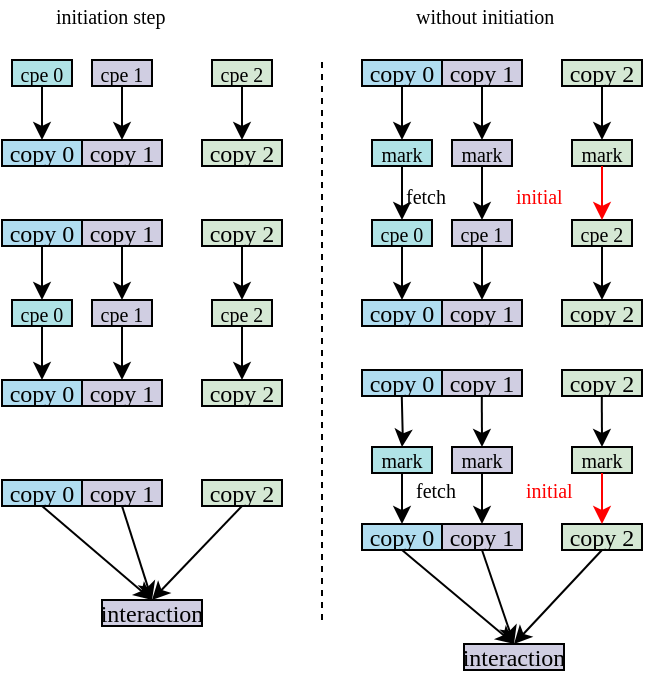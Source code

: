 <mxfile version="10.6.3" type="github"><diagram id="BT2IkTJjwHAtIr4TytZR" name="Page-1"><mxGraphModel dx="630" dy="403" grid="1" gridSize="10" guides="1" tooltips="1" connect="1" arrows="1" fold="1" page="1" pageScale="1" pageWidth="350" pageHeight="1100" math="1" shadow="0"><root><mxCell id="0"/><mxCell id="1" parent="0"/><mxCell id="nfujlJy4n-INpNRVUgJf-1" value="&lt;span&gt;copy 0&lt;/span&gt;" style="rounded=0;whiteSpace=wrap;html=1;fillColor=#b1ddf0;strokeColor=#000000;fontFamily=Times New Roman;" parent="1" vertex="1"><mxGeometry x="10" y="140" width="40" height="13" as="geometry"/></mxCell><mxCell id="nfujlJy4n-INpNRVUgJf-8" value="&lt;span&gt;copy 1&lt;/span&gt;" style="rounded=0;whiteSpace=wrap;html=1;fillColor=#d0cee2;strokeColor=#000000;fontFamily=Times New Roman;" parent="1" vertex="1"><mxGeometry x="50" y="140" width="40" height="13" as="geometry"/></mxCell><mxCell id="nfujlJy4n-INpNRVUgJf-9" value="&lt;span&gt;copy 2&lt;/span&gt;" style="rounded=0;whiteSpace=wrap;html=1;fillColor=#d5e8d4;strokeColor=#000000;fontFamily=Times New Roman;" parent="1" vertex="1"><mxGeometry x="110" y="140" width="40" height="13" as="geometry"/></mxCell><mxCell id="nfujlJy4n-INpNRVUgJf-23" value="&lt;span&gt;copy 0&lt;/span&gt;" style="rounded=0;whiteSpace=wrap;html=1;fillColor=#b1ddf0;strokeColor=#000000;fontFamily=Times New Roman;" parent="1" vertex="1"><mxGeometry x="10" y="180" width="40" height="13" as="geometry"/></mxCell><mxCell id="nfujlJy4n-INpNRVUgJf-24" value="cpe 0" style="rounded=0;whiteSpace=wrap;html=1;fillColor=#b0e3e6;strokeColor=#000000;fontSize=10;fontFamily=Times New Roman;" parent="1" vertex="1"><mxGeometry x="15" y="220" width="30" height="13" as="geometry"/></mxCell><mxCell id="nfujlJy4n-INpNRVUgJf-51" value="" style="edgeStyle=orthogonalEdgeStyle;rounded=0;orthogonalLoop=1;jettySize=auto;html=1;strokeColor=#000000;fontSize=10;fontFamily=Times New Roman;entryX=0.5;entryY=0;entryDx=0;entryDy=0;" parent="1" source="nfujlJy4n-INpNRVUgJf-25" target="nfujlJy4n-INpNRVUgJf-46" edge="1"><mxGeometry relative="1" as="geometry"><mxPoint x="130" y="260" as="targetPoint"/></mxGeometry></mxCell><mxCell id="nfujlJy4n-INpNRVUgJf-25" value="&lt;span&gt;cpe 2&lt;/span&gt;" style="rounded=0;whiteSpace=wrap;html=1;fillColor=#d5e8d4;strokeColor=#000000;fontSize=10;fontFamily=Times New Roman;" parent="1" vertex="1"><mxGeometry x="115" y="220" width="30" height="13" as="geometry"/></mxCell><mxCell id="nfujlJy4n-INpNRVUgJf-26" value="&lt;span&gt;cpe 1&lt;/span&gt;" style="rounded=0;whiteSpace=wrap;html=1;fillColor=#d0cee2;strokeColor=#000000;fontSize=10;fontFamily=Times New Roman;" parent="1" vertex="1"><mxGeometry x="55" y="220" width="30" height="13" as="geometry"/></mxCell><mxCell id="nfujlJy4n-INpNRVUgJf-27" value="&lt;span&gt;copy 1&lt;/span&gt;" style="rounded=0;whiteSpace=wrap;html=1;fillColor=#d0cee2;strokeColor=#000000;fontFamily=Times New Roman;" parent="1" vertex="1"><mxGeometry x="50" y="180" width="40" height="13" as="geometry"/></mxCell><mxCell id="nfujlJy4n-INpNRVUgJf-28" value="copy 2" style="rounded=0;whiteSpace=wrap;html=1;fillColor=#d5e8d4;strokeColor=#000000;fontFamily=Times New Roman;" parent="1" vertex="1"><mxGeometry x="110" y="180" width="40" height="13" as="geometry"/></mxCell><mxCell id="nfujlJy4n-INpNRVUgJf-41" value="" style="edgeStyle=orthogonalEdgeStyle;rounded=0;orthogonalLoop=1;jettySize=auto;html=1;strokeColor=#000000;fontSize=10;exitX=0.5;exitY=1;exitDx=0;exitDy=0;fontFamily=Times New Roman;" parent="1" source="nfujlJy4n-INpNRVUgJf-27" edge="1"><mxGeometry relative="1" as="geometry"><mxPoint x="70" y="200" as="sourcePoint"/><mxPoint x="70" y="220" as="targetPoint"/></mxGeometry></mxCell><mxCell id="nfujlJy4n-INpNRVUgJf-42" value="" style="edgeStyle=orthogonalEdgeStyle;rounded=0;orthogonalLoop=1;jettySize=auto;html=1;strokeColor=#000000;fontSize=10;exitX=0.5;exitY=1;exitDx=0;exitDy=0;entryX=0.5;entryY=0;entryDx=0;entryDy=0;fontFamily=Times New Roman;" parent="1" source="nfujlJy4n-INpNRVUgJf-28" target="nfujlJy4n-INpNRVUgJf-25" edge="1"><mxGeometry relative="1" as="geometry"><mxPoint x="79.935" y="203.032" as="sourcePoint"/><mxPoint x="130" y="210" as="targetPoint"/></mxGeometry></mxCell><mxCell id="nfujlJy4n-INpNRVUgJf-44" value="&lt;span&gt;copy 0&lt;/span&gt;" style="rounded=0;whiteSpace=wrap;html=1;fillColor=#b1ddf0;strokeColor=#000000;fontFamily=Times New Roman;" parent="1" vertex="1"><mxGeometry x="10" y="260" width="40" height="13" as="geometry"/></mxCell><mxCell id="nfujlJy4n-INpNRVUgJf-45" value="&lt;span&gt;copy 1&lt;/span&gt;" style="rounded=0;whiteSpace=wrap;html=1;fillColor=#d0cee2;strokeColor=#000000;fontFamily=Times New Roman;" parent="1" vertex="1"><mxGeometry x="50" y="260" width="40" height="13" as="geometry"/></mxCell><mxCell id="nfujlJy4n-INpNRVUgJf-46" value="&lt;span&gt;copy 2&lt;/span&gt;" style="rounded=0;whiteSpace=wrap;html=1;fillColor=#d5e8d4;strokeColor=#000000;fontFamily=Times New Roman;" parent="1" vertex="1"><mxGeometry x="110" y="260" width="40" height="13" as="geometry"/></mxCell><mxCell id="nfujlJy4n-INpNRVUgJf-47" value="" style="edgeStyle=orthogonalEdgeStyle;rounded=0;orthogonalLoop=1;jettySize=auto;html=1;strokeColor=#000000;fontSize=10;entryX=0.5;entryY=0;entryDx=0;entryDy=0;exitX=0.5;exitY=1;exitDx=0;exitDy=0;fontFamily=Times New Roman;" parent="1" source="nfujlJy4n-INpNRVUgJf-24" target="nfujlJy4n-INpNRVUgJf-44" edge="1"><mxGeometry relative="1" as="geometry"><mxPoint x="30" y="230" as="sourcePoint"/><mxPoint x="30" y="237" as="targetPoint"/></mxGeometry></mxCell><mxCell id="nfujlJy4n-INpNRVUgJf-49" value="" style="edgeStyle=orthogonalEdgeStyle;rounded=0;orthogonalLoop=1;jettySize=auto;html=1;strokeColor=#000000;fontSize=10;entryX=0.5;entryY=0;entryDx=0;entryDy=0;exitX=0.5;exitY=1;exitDx=0;exitDy=0;fontFamily=Times New Roman;" parent="1" source="nfujlJy4n-INpNRVUgJf-26" target="nfujlJy4n-INpNRVUgJf-45" edge="1"><mxGeometry relative="1" as="geometry"><mxPoint x="70" y="220" as="sourcePoint"/><mxPoint x="69.99" y="237.078" as="targetPoint"/></mxGeometry></mxCell><mxCell id="nfujlJy4n-INpNRVUgJf-55" value="&lt;span&gt;copy 0&lt;/span&gt;" style="rounded=0;whiteSpace=wrap;html=1;fillColor=#b1ddf0;strokeColor=#000000;fontFamily=Times New Roman;" parent="1" vertex="1"><mxGeometry x="10" y="310" width="40" height="13" as="geometry"/></mxCell><mxCell id="nfujlJy4n-INpNRVUgJf-56" value="&lt;span&gt;copy 1&lt;/span&gt;" style="rounded=0;whiteSpace=wrap;html=1;fillColor=#d0cee2;strokeColor=#000000;fontFamily=Times New Roman;" parent="1" vertex="1"><mxGeometry x="50" y="310" width="40" height="13" as="geometry"/></mxCell><mxCell id="nfujlJy4n-INpNRVUgJf-57" value="&lt;span&gt;copy 2&lt;/span&gt;" style="rounded=0;whiteSpace=wrap;html=1;fillColor=#d5e8d4;strokeColor=#000000;fontFamily=Times New Roman;" parent="1" vertex="1"><mxGeometry x="110" y="310" width="40" height="13" as="geometry"/></mxCell><mxCell id="nfujlJy4n-INpNRVUgJf-59" value="&lt;span&gt;interaction&lt;/span&gt;" style="rounded=0;whiteSpace=wrap;html=1;fillColor=#d0cee2;strokeColor=#000000;fontFamily=Times New Roman;" parent="1" vertex="1"><mxGeometry x="60" y="370" width="50" height="13" as="geometry"/></mxCell><mxCell id="nfujlJy4n-INpNRVUgJf-60" value="" style="endArrow=classic;html=1;strokeColor=#000000;fontSize=10;entryX=0.5;entryY=0;entryDx=0;entryDy=0;exitX=0.5;exitY=1;exitDx=0;exitDy=0;fontFamily=Times New Roman;" parent="1" source="nfujlJy4n-INpNRVUgJf-55" target="nfujlJy4n-INpNRVUgJf-59" edge="1"><mxGeometry width="50" height="50" relative="1" as="geometry"><mxPoint x="10" y="450" as="sourcePoint"/><mxPoint x="60" y="400" as="targetPoint"/></mxGeometry></mxCell><mxCell id="nfujlJy4n-INpNRVUgJf-61" value="" style="endArrow=classic;html=1;strokeColor=#000000;fontSize=10;entryX=0.5;entryY=0;entryDx=0;entryDy=0;exitX=0.5;exitY=1;exitDx=0;exitDy=0;fontFamily=Times New Roman;" parent="1" source="nfujlJy4n-INpNRVUgJf-56" target="nfujlJy4n-INpNRVUgJf-59" edge="1"><mxGeometry width="50" height="50" relative="1" as="geometry"><mxPoint x="40.238" y="333.095" as="sourcePoint"/><mxPoint x="95" y="380.238" as="targetPoint"/></mxGeometry></mxCell><mxCell id="nfujlJy4n-INpNRVUgJf-62" value="" style="endArrow=classic;html=1;strokeColor=#000000;fontSize=10;entryX=0.5;entryY=0;entryDx=0;entryDy=0;exitX=0.5;exitY=1;exitDx=0;exitDy=0;fontFamily=Times New Roman;" parent="1" source="nfujlJy4n-INpNRVUgJf-57" target="nfujlJy4n-INpNRVUgJf-59" edge="1"><mxGeometry width="50" height="50" relative="1" as="geometry"><mxPoint x="80.238" y="333.095" as="sourcePoint"/><mxPoint x="95" y="380.238" as="targetPoint"/></mxGeometry></mxCell><mxCell id="nfujlJy4n-INpNRVUgJf-64" value="&lt;span&gt;copy 0&lt;/span&gt;" style="rounded=0;whiteSpace=wrap;html=1;fillColor=#b1ddf0;strokeColor=#000000;fontFamily=Times New Roman;" parent="1" vertex="1"><mxGeometry x="190" y="100" width="40" height="13" as="geometry"/></mxCell><mxCell id="nfujlJy4n-INpNRVUgJf-68" value="&lt;span&gt;copy 1&lt;/span&gt;" style="rounded=0;whiteSpace=wrap;html=1;fillColor=#d0cee2;strokeColor=#000000;fontFamily=Times New Roman;" parent="1" vertex="1"><mxGeometry x="230" y="100" width="40" height="13" as="geometry"/></mxCell><mxCell id="nfujlJy4n-INpNRVUgJf-69" value="&lt;span&gt;copy 2&lt;/span&gt;" style="rounded=0;whiteSpace=wrap;html=1;fillColor=#d5e8d4;strokeColor=#000000;fontFamily=Times New Roman;" parent="1" vertex="1"><mxGeometry x="290" y="100" width="40" height="13" as="geometry"/></mxCell><mxCell id="nfujlJy4n-INpNRVUgJf-82" value="&lt;span&gt;copy 0&lt;/span&gt;" style="rounded=0;whiteSpace=wrap;html=1;fillColor=#b1ddf0;strokeColor=#000000;fontFamily=Times New Roman;" parent="1" vertex="1"><mxGeometry x="190" y="220" width="40" height="13" as="geometry"/></mxCell><mxCell id="nfujlJy4n-INpNRVUgJf-83" value="&lt;span&gt;copy 1&lt;/span&gt;" style="rounded=0;whiteSpace=wrap;html=1;fillColor=#d0cee2;strokeColor=#000000;fontFamily=Times New Roman;" parent="1" vertex="1"><mxGeometry x="230" y="220" width="40" height="13" as="geometry"/></mxCell><mxCell id="nfujlJy4n-INpNRVUgJf-84" value="&lt;span&gt;copy 2&lt;/span&gt;" style="rounded=0;whiteSpace=wrap;html=1;fillColor=#d5e8d4;strokeColor=#000000;fontFamily=Times New Roman;" parent="1" vertex="1"><mxGeometry x="290" y="220" width="40" height="13" as="geometry"/></mxCell><mxCell id="nfujlJy4n-INpNRVUgJf-87" value="&lt;span&gt;copy 0&lt;/span&gt;" style="rounded=0;whiteSpace=wrap;html=1;fillColor=#b1ddf0;strokeColor=#000000;fontFamily=Times New Roman;" parent="1" vertex="1"><mxGeometry x="190" y="332" width="40" height="13" as="geometry"/></mxCell><mxCell id="nfujlJy4n-INpNRVUgJf-88" value="&lt;span&gt;copy 1&lt;/span&gt;" style="rounded=0;whiteSpace=wrap;html=1;fillColor=#d0cee2;strokeColor=#000000;fontFamily=Times New Roman;" parent="1" vertex="1"><mxGeometry x="230" y="332" width="40" height="13" as="geometry"/></mxCell><mxCell id="nfujlJy4n-INpNRVUgJf-89" value="&lt;span&gt;copy 2&lt;/span&gt;" style="rounded=0;whiteSpace=wrap;html=1;fillColor=#d5e8d4;strokeColor=#000000;fontFamily=Times New Roman;" parent="1" vertex="1"><mxGeometry x="290" y="332" width="40" height="13" as="geometry"/></mxCell><mxCell id="nfujlJy4n-INpNRVUgJf-90" value="interaction&lt;br&gt;" style="rounded=0;whiteSpace=wrap;html=1;fillColor=#d0cee2;strokeColor=#000000;fontFamily=Times New Roman;" parent="1" vertex="1"><mxGeometry x="241" y="392" width="50" height="13" as="geometry"/></mxCell><mxCell id="nfujlJy4n-INpNRVUgJf-91" value="" style="endArrow=classic;html=1;strokeColor=#000000;fontSize=10;entryX=0.5;entryY=0;entryDx=0;entryDy=0;exitX=0.5;exitY=1;exitDx=0;exitDy=0;fontFamily=Times New Roman;" parent="1" source="nfujlJy4n-INpNRVUgJf-87" target="nfujlJy4n-INpNRVUgJf-90" edge="1"><mxGeometry width="50" height="50" relative="1" as="geometry"><mxPoint x="190" y="472" as="sourcePoint"/><mxPoint x="240" y="422" as="targetPoint"/></mxGeometry></mxCell><mxCell id="nfujlJy4n-INpNRVUgJf-92" value="" style="endArrow=classic;html=1;strokeColor=#000000;fontSize=10;entryX=0.5;entryY=0;entryDx=0;entryDy=0;exitX=0.5;exitY=1;exitDx=0;exitDy=0;fontFamily=Times New Roman;" parent="1" source="nfujlJy4n-INpNRVUgJf-88" target="nfujlJy4n-INpNRVUgJf-90" edge="1"><mxGeometry width="50" height="50" relative="1" as="geometry"><mxPoint x="220.238" y="355.095" as="sourcePoint"/><mxPoint x="275" y="402.238" as="targetPoint"/></mxGeometry></mxCell><mxCell id="nfujlJy4n-INpNRVUgJf-93" value="" style="endArrow=classic;html=1;strokeColor=#000000;fontSize=10;entryX=0.5;entryY=0;entryDx=0;entryDy=0;exitX=0.5;exitY=1;exitDx=0;exitDy=0;fontFamily=Times New Roman;" parent="1" source="nfujlJy4n-INpNRVUgJf-89" target="nfujlJy4n-INpNRVUgJf-90" edge="1"><mxGeometry width="50" height="50" relative="1" as="geometry"><mxPoint x="260.238" y="355.095" as="sourcePoint"/><mxPoint x="275" y="402.238" as="targetPoint"/></mxGeometry></mxCell><mxCell id="nfujlJy4n-INpNRVUgJf-94" value="" style="endArrow=none;dashed=1;html=1;strokeColor=#000000;fontSize=10;fontFamily=Times New Roman;" parent="1" edge="1"><mxGeometry width="50" height="50" relative="1" as="geometry"><mxPoint x="170" y="380" as="sourcePoint"/><mxPoint x="170" y="100" as="targetPoint"/></mxGeometry></mxCell><mxCell id="nfujlJy4n-INpNRVUgJf-100" value="mark" style="rounded=0;whiteSpace=wrap;html=1;fillColor=#b0e3e6;strokeColor=#000000;fontSize=10;fontFamily=Times New Roman;" parent="1" vertex="1"><mxGeometry x="195" y="140" width="30" height="13" as="geometry"/></mxCell><mxCell id="nfujlJy4n-INpNRVUgJf-101" value="mark&lt;br&gt;" style="rounded=0;whiteSpace=wrap;html=1;fillColor=#d5e8d4;strokeColor=#000000;fontSize=10;fontFamily=Times New Roman;" parent="1" vertex="1"><mxGeometry x="295" y="140" width="30" height="13" as="geometry"/></mxCell><mxCell id="nfujlJy4n-INpNRVUgJf-102" value="mark&lt;br&gt;" style="rounded=0;whiteSpace=wrap;html=1;fillColor=#d0cee2;strokeColor=#000000;fontSize=10;fontFamily=Times New Roman;" parent="1" vertex="1"><mxGeometry x="235" y="140" width="30" height="13" as="geometry"/></mxCell><mxCell id="nfujlJy4n-INpNRVUgJf-107" value="" style="edgeStyle=orthogonalEdgeStyle;rounded=0;orthogonalLoop=1;jettySize=auto;html=1;strokeColor=#000000;fontSize=10;fontFamily=Times New Roman;exitX=0.5;exitY=1;exitDx=0;exitDy=0;" parent="1" source="nfujlJy4n-INpNRVUgJf-64" target="nfujlJy4n-INpNRVUgJf-100" edge="1"><mxGeometry relative="1" as="geometry"><mxPoint x="210" y="157" as="targetPoint"/><mxPoint x="209.889" y="140" as="sourcePoint"/></mxGeometry></mxCell><mxCell id="nfujlJy4n-INpNRVUgJf-108" value="" style="edgeStyle=orthogonalEdgeStyle;rounded=0;orthogonalLoop=1;jettySize=auto;html=1;strokeColor=#000000;fontSize=10;entryX=0.5;entryY=0;entryDx=0;entryDy=0;fontFamily=Times New Roman;exitX=0.5;exitY=1;exitDx=0;exitDy=0;" parent="1" source="nfujlJy4n-INpNRVUgJf-68" target="nfujlJy4n-INpNRVUgJf-102" edge="1"><mxGeometry relative="1" as="geometry"><mxPoint x="249.99" y="162" as="targetPoint"/><mxPoint x="249.889" y="140.0" as="sourcePoint"/></mxGeometry></mxCell><mxCell id="nfujlJy4n-INpNRVUgJf-109" value="" style="edgeStyle=orthogonalEdgeStyle;rounded=0;orthogonalLoop=1;jettySize=auto;html=1;strokeColor=#000000;fontSize=10;entryX=0.5;entryY=0;entryDx=0;entryDy=0;fontFamily=Times New Roman;exitX=0.5;exitY=1;exitDx=0;exitDy=0;" parent="1" source="nfujlJy4n-INpNRVUgJf-69" target="nfujlJy4n-INpNRVUgJf-101" edge="1"><mxGeometry relative="1" as="geometry"><mxPoint x="309.99" y="162" as="targetPoint"/><mxPoint x="309.889" y="140.0" as="sourcePoint"/></mxGeometry></mxCell><mxCell id="nfujlJy4n-INpNRVUgJf-123" value="without initiation" style="text;html=1;resizable=0;points=[];autosize=1;align=left;verticalAlign=top;spacingTop=-4;fontSize=10;fontFamily=Times New Roman;" parent="1" vertex="1"><mxGeometry x="215" y="70" width="100" height="10" as="geometry"/></mxCell><mxCell id="nfujlJy4n-INpNRVUgJf-124" value="fetch" style="text;html=1;resizable=0;points=[];autosize=1;align=left;verticalAlign=top;spacingTop=-4;fontSize=10;fontFamily=Times New Roman;" parent="1" vertex="1"><mxGeometry x="210" y="160" width="40" height="10" as="geometry"/></mxCell><mxCell id="nfujlJy4n-INpNRVUgJf-125" value="initial" style="text;html=1;resizable=0;points=[];autosize=1;align=left;verticalAlign=top;spacingTop=-4;fontSize=10;fontFamily=Times New Roman;fontColor=#FF0000;" parent="1" vertex="1"><mxGeometry x="265" y="160" width="40" height="10" as="geometry"/></mxCell><mxCell id="nfujlJy4n-INpNRVUgJf-127" value="&lt;span&gt;copy 0&lt;/span&gt;" style="rounded=0;whiteSpace=wrap;html=1;fillColor=#b1ddf0;strokeColor=#000000;fontFamily=Times New Roman;" parent="1" vertex="1"><mxGeometry x="190" y="255" width="40" height="13" as="geometry"/></mxCell><mxCell id="nfujlJy4n-INpNRVUgJf-128" value="&lt;span&gt;copy 1&lt;/span&gt;" style="rounded=0;whiteSpace=wrap;html=1;fillColor=#d0cee2;strokeColor=#000000;fontFamily=Times New Roman;" parent="1" vertex="1"><mxGeometry x="230" y="255" width="40" height="13" as="geometry"/></mxCell><mxCell id="nfujlJy4n-INpNRVUgJf-129" value="&lt;span&gt;copy 2&lt;/span&gt;" style="rounded=0;whiteSpace=wrap;html=1;fillColor=#d5e8d4;strokeColor=#000000;fontFamily=Times New Roman;" parent="1" vertex="1"><mxGeometry x="290" y="255" width="40" height="13" as="geometry"/></mxCell><mxCell id="nfujlJy4n-INpNRVUgJf-130" value="mark" style="rounded=0;whiteSpace=wrap;html=1;fillColor=#b0e3e6;strokeColor=#000000;fontSize=10;fontFamily=Times New Roman;" parent="1" vertex="1"><mxGeometry x="195" y="293.5" width="30" height="13" as="geometry"/></mxCell><mxCell id="nfujlJy4n-INpNRVUgJf-131" value="mark&lt;br&gt;" style="rounded=0;whiteSpace=wrap;html=1;fillColor=#d5e8d4;strokeColor=#000000;fontSize=10;fontFamily=Times New Roman;" parent="1" vertex="1"><mxGeometry x="295" y="293.5" width="30" height="13" as="geometry"/></mxCell><mxCell id="nfujlJy4n-INpNRVUgJf-132" value="mark&lt;br&gt;" style="rounded=0;whiteSpace=wrap;html=1;fillColor=#d0cee2;strokeColor=#000000;fontSize=10;fontFamily=Times New Roman;" parent="1" vertex="1"><mxGeometry x="235" y="293.5" width="30" height="13" as="geometry"/></mxCell><mxCell id="nfujlJy4n-INpNRVUgJf-133" value="" style="edgeStyle=orthogonalEdgeStyle;rounded=0;orthogonalLoop=1;jettySize=auto;html=1;strokeColor=#000000;fontSize=10;fontFamily=Times New Roman;" parent="1" target="nfujlJy4n-INpNRVUgJf-130" edge="1"><mxGeometry relative="1" as="geometry"><mxPoint x="210" y="285" as="targetPoint"/><mxPoint x="209.889" y="268" as="sourcePoint"/></mxGeometry></mxCell><mxCell id="nfujlJy4n-INpNRVUgJf-134" value="" style="edgeStyle=orthogonalEdgeStyle;rounded=0;orthogonalLoop=1;jettySize=auto;html=1;strokeColor=#000000;fontSize=10;entryX=0.5;entryY=0;entryDx=0;entryDy=0;fontFamily=Times New Roman;" parent="1" target="nfujlJy4n-INpNRVUgJf-132" edge="1"><mxGeometry relative="1" as="geometry"><mxPoint x="249.99" y="290" as="targetPoint"/><mxPoint x="249.889" y="268" as="sourcePoint"/></mxGeometry></mxCell><mxCell id="nfujlJy4n-INpNRVUgJf-135" value="" style="edgeStyle=orthogonalEdgeStyle;rounded=0;orthogonalLoop=1;jettySize=auto;html=1;strokeColor=#000000;fontSize=10;entryX=0.5;entryY=0;entryDx=0;entryDy=0;fontFamily=Times New Roman;" parent="1" target="nfujlJy4n-INpNRVUgJf-131" edge="1"><mxGeometry relative="1" as="geometry"><mxPoint x="309.99" y="290" as="targetPoint"/><mxPoint x="309.889" y="268" as="sourcePoint"/></mxGeometry></mxCell><mxCell id="nfujlJy4n-INpNRVUgJf-136" value="" style="edgeStyle=orthogonalEdgeStyle;rounded=0;orthogonalLoop=1;jettySize=auto;html=1;strokeColor=#000000;fontSize=10;entryX=0.5;entryY=0;entryDx=0;entryDy=0;fontFamily=Times New Roman;" parent="1" source="nfujlJy4n-INpNRVUgJf-130" target="nfujlJy4n-INpNRVUgJf-87" edge="1"><mxGeometry relative="1" as="geometry"><mxPoint x="210" y="331.571" as="targetPoint"/><mxPoint x="209.889" y="303.5" as="sourcePoint"/><Array as="points"/></mxGeometry></mxCell><mxCell id="nfujlJy4n-INpNRVUgJf-137" value="" style="edgeStyle=orthogonalEdgeStyle;rounded=0;orthogonalLoop=1;jettySize=auto;html=1;strokeColor=#000000;fontSize=10;entryX=0.5;entryY=0;entryDx=0;entryDy=0;exitX=0.5;exitY=1;exitDx=0;exitDy=0;fontFamily=Times New Roman;" parent="1" source="nfujlJy4n-INpNRVUgJf-132" target="nfujlJy4n-INpNRVUgJf-88" edge="1"><mxGeometry relative="1" as="geometry"><mxPoint x="250" y="331.571" as="targetPoint"/><mxPoint x="219.889" y="313.5" as="sourcePoint"/></mxGeometry></mxCell><mxCell id="nfujlJy4n-INpNRVUgJf-138" value="" style="edgeStyle=orthogonalEdgeStyle;rounded=0;orthogonalLoop=1;jettySize=auto;html=1;strokeColor=#FF0000;fontSize=10;entryX=0.5;entryY=0;entryDx=0;entryDy=0;exitX=0.5;exitY=1;exitDx=0;exitDy=0;fontFamily=Times New Roman;fontColor=#FF0000;labelBackgroundColor=#FF0000;" parent="1" source="nfujlJy4n-INpNRVUgJf-131" target="nfujlJy4n-INpNRVUgJf-89" edge="1"><mxGeometry relative="1" as="geometry"><mxPoint x="310" y="331.571" as="targetPoint"/><mxPoint x="310" y="315" as="sourcePoint"/></mxGeometry></mxCell><mxCell id="nfujlJy4n-INpNRVUgJf-139" value="fetch" style="text;html=1;resizable=0;points=[];autosize=1;align=left;verticalAlign=top;spacingTop=-4;fontSize=10;fontFamily=Times New Roman;" parent="1" vertex="1"><mxGeometry x="215" y="306.5" width="40" height="10" as="geometry"/></mxCell><mxCell id="nfujlJy4n-INpNRVUgJf-140" value="initial" style="text;html=1;resizable=0;points=[];autosize=1;align=left;verticalAlign=top;spacingTop=-4;fontSize=10;fontFamily=Times New Roman;fontColor=#FF0000;" parent="1" vertex="1"><mxGeometry x="270" y="306.5" width="40" height="10" as="geometry"/></mxCell><mxCell id="nfujlJy4n-INpNRVUgJf-142" value="" style="edgeStyle=orthogonalEdgeStyle;rounded=0;orthogonalLoop=1;jettySize=auto;html=1;strokeColor=#000000;fontSize=10;exitX=0.5;exitY=1;exitDx=0;exitDy=0;fontFamily=Times New Roman;entryX=0.5;entryY=0;entryDx=0;entryDy=0;" parent="1" target="nfujlJy4n-INpNRVUgJf-24" edge="1"><mxGeometry relative="1" as="geometry"><mxPoint x="30" y="193.2" as="sourcePoint"/><mxPoint x="40" y="220" as="targetPoint"/></mxGeometry></mxCell><mxCell id="nfujlJy4n-INpNRVUgJf-145" value="cpe 0" style="rounded=0;whiteSpace=wrap;html=1;fillColor=#b0e3e6;strokeColor=#000000;fontSize=10;fontFamily=Times New Roman;" parent="1" vertex="1"><mxGeometry x="15" y="100" width="30" height="13" as="geometry"/></mxCell><mxCell id="nfujlJy4n-INpNRVUgJf-146" value="&lt;span&gt;cpe 2&lt;/span&gt;" style="rounded=0;whiteSpace=wrap;html=1;fillColor=#d5e8d4;strokeColor=#000000;fontSize=10;fontFamily=Times New Roman;" parent="1" vertex="1"><mxGeometry x="115" y="100" width="30" height="13" as="geometry"/></mxCell><mxCell id="nfujlJy4n-INpNRVUgJf-147" value="&lt;span&gt;cpe 1&lt;/span&gt;" style="rounded=0;whiteSpace=wrap;html=1;fillColor=#d0cee2;strokeColor=#000000;fontSize=10;fontFamily=Times New Roman;" parent="1" vertex="1"><mxGeometry x="55" y="100" width="30" height="13" as="geometry"/></mxCell><mxCell id="nfujlJy4n-INpNRVUgJf-148" value="" style="edgeStyle=orthogonalEdgeStyle;rounded=0;orthogonalLoop=1;jettySize=auto;html=1;strokeColor=#000000;fontSize=10;fontFamily=Times New Roman;" parent="1" source="nfujlJy4n-INpNRVUgJf-145" edge="1"><mxGeometry relative="1" as="geometry"><mxPoint x="40" y="203.2" as="sourcePoint"/><mxPoint x="30" y="140" as="targetPoint"/><Array as="points"><mxPoint x="30" y="130"/><mxPoint x="30" y="130"/></Array></mxGeometry></mxCell><mxCell id="nfujlJy4n-INpNRVUgJf-149" value="" style="edgeStyle=orthogonalEdgeStyle;rounded=0;orthogonalLoop=1;jettySize=auto;html=1;strokeColor=#000000;fontSize=10;fontFamily=Times New Roman;exitX=0.5;exitY=1;exitDx=0;exitDy=0;entryX=0.5;entryY=0;entryDx=0;entryDy=0;" parent="1" source="nfujlJy4n-INpNRVUgJf-147" target="nfujlJy4n-INpNRVUgJf-8" edge="1"><mxGeometry relative="1" as="geometry"><mxPoint x="40.238" y="123.0" as="sourcePoint"/><mxPoint x="40" y="150" as="targetPoint"/></mxGeometry></mxCell><mxCell id="nfujlJy4n-INpNRVUgJf-150" value="" style="edgeStyle=orthogonalEdgeStyle;rounded=0;orthogonalLoop=1;jettySize=auto;html=1;strokeColor=#000000;fontSize=10;fontFamily=Times New Roman;exitX=0.5;exitY=1;exitDx=0;exitDy=0;entryX=0.5;entryY=0;entryDx=0;entryDy=0;" parent="1" source="nfujlJy4n-INpNRVUgJf-146" target="nfujlJy4n-INpNRVUgJf-9" edge="1"><mxGeometry relative="1" as="geometry"><mxPoint x="80.238" y="123.095" as="sourcePoint"/><mxPoint x="80.238" y="150.238" as="targetPoint"/></mxGeometry></mxCell><mxCell id="nfujlJy4n-INpNRVUgJf-153" value="cpe 0" style="rounded=0;whiteSpace=wrap;html=1;fillColor=#b0e3e6;strokeColor=#000000;fontSize=10;fontFamily=Times New Roman;" parent="1" vertex="1"><mxGeometry x="195" y="180" width="30" height="13" as="geometry"/></mxCell><mxCell id="nfujlJy4n-INpNRVUgJf-154" value="&lt;span&gt;cpe 2&lt;/span&gt;" style="rounded=0;whiteSpace=wrap;html=1;fillColor=#d5e8d4;strokeColor=#000000;fontSize=10;fontFamily=Times New Roman;" parent="1" vertex="1"><mxGeometry x="295" y="180" width="30" height="13" as="geometry"/></mxCell><mxCell id="nfujlJy4n-INpNRVUgJf-155" value="&lt;span&gt;cpe 1&lt;/span&gt;" style="rounded=0;whiteSpace=wrap;html=1;fillColor=#d0cee2;strokeColor=#000000;fontSize=10;fontFamily=Times New Roman;" parent="1" vertex="1"><mxGeometry x="235" y="180" width="30" height="13" as="geometry"/></mxCell><mxCell id="nfujlJy4n-INpNRVUgJf-156" value="" style="edgeStyle=orthogonalEdgeStyle;rounded=0;orthogonalLoop=1;jettySize=auto;html=1;strokeColor=#000000;fontSize=10;fontFamily=Times New Roman;exitX=0.5;exitY=1;exitDx=0;exitDy=0;entryX=0.5;entryY=0;entryDx=0;entryDy=0;" parent="1" source="nfujlJy4n-INpNRVUgJf-100" target="nfujlJy4n-INpNRVUgJf-153" edge="1"><mxGeometry relative="1" as="geometry"><mxPoint x="210" y="180" as="targetPoint"/><mxPoint x="210" y="153.2" as="sourcePoint"/></mxGeometry></mxCell><mxCell id="nfujlJy4n-INpNRVUgJf-158" value="" style="edgeStyle=orthogonalEdgeStyle;rounded=0;orthogonalLoop=1;jettySize=auto;html=1;strokeColor=#000000;fontSize=10;fontFamily=Times New Roman;exitX=0.5;exitY=1;exitDx=0;exitDy=0;entryX=0.5;entryY=0;entryDx=0;entryDy=0;" parent="1" source="nfujlJy4n-INpNRVUgJf-102" target="nfujlJy4n-INpNRVUgJf-155" edge="1"><mxGeometry relative="1" as="geometry"><mxPoint x="219.99" y="190.078" as="targetPoint"/><mxPoint x="219.99" y="163.087" as="sourcePoint"/></mxGeometry></mxCell><mxCell id="nfujlJy4n-INpNRVUgJf-159" value="" style="edgeStyle=orthogonalEdgeStyle;rounded=0;orthogonalLoop=1;jettySize=auto;html=1;strokeColor=#FF0000;fontSize=10;fontFamily=Times New Roman;exitX=0.5;exitY=1;exitDx=0;exitDy=0;entryX=0.5;entryY=0;entryDx=0;entryDy=0;" parent="1" source="nfujlJy4n-INpNRVUgJf-101" target="nfujlJy4n-INpNRVUgJf-154" edge="1"><mxGeometry relative="1" as="geometry"><mxPoint x="260" y="190" as="targetPoint"/><mxPoint x="260" y="163" as="sourcePoint"/></mxGeometry></mxCell><mxCell id="nfujlJy4n-INpNRVUgJf-160" value="" style="edgeStyle=orthogonalEdgeStyle;rounded=0;orthogonalLoop=1;jettySize=auto;html=1;strokeColor=#000000;fontSize=10;exitX=0.5;exitY=1;exitDx=0;exitDy=0;entryX=0.5;entryY=0;entryDx=0;entryDy=0;fontFamily=Times New Roman;" parent="1" source="nfujlJy4n-INpNRVUgJf-153" target="nfujlJy4n-INpNRVUgJf-82" edge="1"><mxGeometry relative="1" as="geometry"><mxPoint x="140" y="203.2" as="sourcePoint"/><mxPoint x="140" y="230" as="targetPoint"/></mxGeometry></mxCell><mxCell id="nfujlJy4n-INpNRVUgJf-161" value="" style="edgeStyle=orthogonalEdgeStyle;rounded=0;orthogonalLoop=1;jettySize=auto;html=1;strokeColor=#000000;fontSize=10;exitX=0.5;exitY=1;exitDx=0;exitDy=0;entryX=0.5;entryY=0;entryDx=0;entryDy=0;fontFamily=Times New Roman;" parent="1" source="nfujlJy4n-INpNRVUgJf-155" target="nfujlJy4n-INpNRVUgJf-83" edge="1"><mxGeometry relative="1" as="geometry"><mxPoint x="220.023" y="202.977" as="sourcePoint"/><mxPoint x="220.023" y="229.953" as="targetPoint"/></mxGeometry></mxCell><mxCell id="nfujlJy4n-INpNRVUgJf-162" value="" style="edgeStyle=orthogonalEdgeStyle;rounded=0;orthogonalLoop=1;jettySize=auto;html=1;strokeColor=#000000;fontSize=10;exitX=0.5;exitY=1;exitDx=0;exitDy=0;entryX=0.5;entryY=0;entryDx=0;entryDy=0;fontFamily=Times New Roman;" parent="1" source="nfujlJy4n-INpNRVUgJf-154" target="nfujlJy4n-INpNRVUgJf-84" edge="1"><mxGeometry relative="1" as="geometry"><mxPoint x="260.023" y="202.977" as="sourcePoint"/><mxPoint x="260.023" y="229.953" as="targetPoint"/></mxGeometry></mxCell><mxCell id="nfujlJy4n-INpNRVUgJf-163" value="initiation step" style="text;html=1;resizable=0;points=[];autosize=1;align=left;verticalAlign=top;spacingTop=-4;fontSize=10;fontFamily=Times New Roman;" parent="1" vertex="1"><mxGeometry x="35" y="70" width="80" height="10" as="geometry"/></mxCell></root></mxGraphModel></diagram></mxfile>